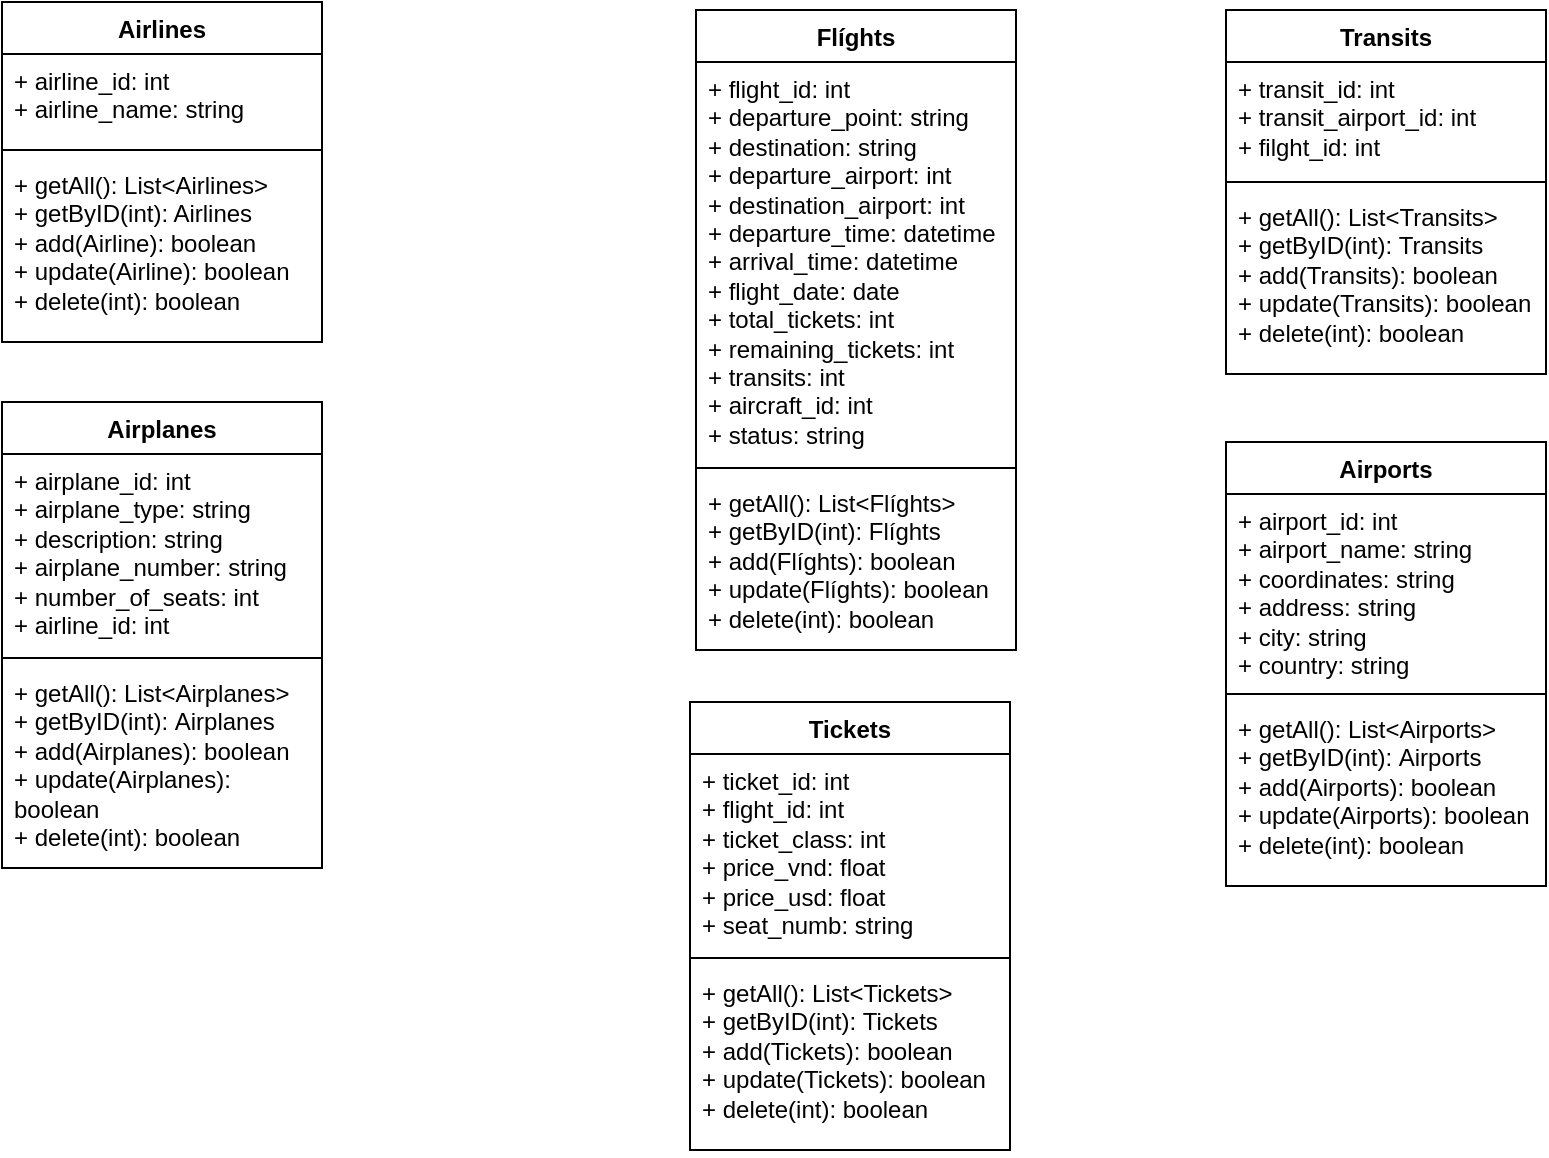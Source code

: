 <mxfile version="22.0.5" type="github">
  <diagram name="Trang-1" id="v32yUExewYINgWVE51j1">
    <mxGraphModel dx="1050" dy="534" grid="0" gridSize="10" guides="1" tooltips="1" connect="1" arrows="1" fold="1" page="1" pageScale="1" pageWidth="2339" pageHeight="3300" math="0" shadow="0">
      <root>
        <mxCell id="0" />
        <mxCell id="1" parent="0" />
        <mxCell id="25dR3GwoNTmbDjpRFgTJ-5" value="Airlines" style="swimlane;fontStyle=1;align=center;verticalAlign=top;childLayout=stackLayout;horizontal=1;startSize=26;horizontalStack=0;resizeParent=1;resizeParentMax=0;resizeLast=0;collapsible=1;marginBottom=0;whiteSpace=wrap;html=1;" vertex="1" parent="1">
          <mxGeometry x="260" y="110" width="160" height="170" as="geometry" />
        </mxCell>
        <mxCell id="25dR3GwoNTmbDjpRFgTJ-6" value="+ airline_id: int&lt;br&gt;+ airline_name: string&lt;br&gt;" style="text;strokeColor=none;fillColor=none;align=left;verticalAlign=top;spacingLeft=4;spacingRight=4;overflow=hidden;rotatable=0;points=[[0,0.5],[1,0.5]];portConstraint=eastwest;whiteSpace=wrap;html=1;" vertex="1" parent="25dR3GwoNTmbDjpRFgTJ-5">
          <mxGeometry y="26" width="160" height="44" as="geometry" />
        </mxCell>
        <mxCell id="25dR3GwoNTmbDjpRFgTJ-7" value="" style="line;strokeWidth=1;fillColor=none;align=left;verticalAlign=middle;spacingTop=-1;spacingLeft=3;spacingRight=3;rotatable=0;labelPosition=right;points=[];portConstraint=eastwest;strokeColor=inherit;" vertex="1" parent="25dR3GwoNTmbDjpRFgTJ-5">
          <mxGeometry y="70" width="160" height="8" as="geometry" />
        </mxCell>
        <mxCell id="25dR3GwoNTmbDjpRFgTJ-8" value="+ getAll(): List&amp;lt;Airlines&amp;gt;&lt;br&gt;+ getByID(int): Airlines&lt;br&gt;+ add(Airline): boolean&lt;br&gt;+ update(Airline): boolean&lt;br&gt;+ delete(int): boolean" style="text;strokeColor=none;fillColor=none;align=left;verticalAlign=top;spacingLeft=4;spacingRight=4;overflow=hidden;rotatable=0;points=[[0,0.5],[1,0.5]];portConstraint=eastwest;whiteSpace=wrap;html=1;" vertex="1" parent="25dR3GwoNTmbDjpRFgTJ-5">
          <mxGeometry y="78" width="160" height="92" as="geometry" />
        </mxCell>
        <mxCell id="25dR3GwoNTmbDjpRFgTJ-9" value="Flíghts" style="swimlane;fontStyle=1;align=center;verticalAlign=top;childLayout=stackLayout;horizontal=1;startSize=26;horizontalStack=0;resizeParent=1;resizeParentMax=0;resizeLast=0;collapsible=1;marginBottom=0;whiteSpace=wrap;html=1;" vertex="1" parent="1">
          <mxGeometry x="607" y="114" width="160" height="320" as="geometry" />
        </mxCell>
        <mxCell id="25dR3GwoNTmbDjpRFgTJ-10" value="+ flight_id: int&lt;br&gt;+ departure_point: string&lt;br&gt;+&amp;nbsp;destination: string&lt;br&gt;+&amp;nbsp;departure_airport: int&lt;br&gt;+&amp;nbsp;destination_airport: int&lt;br&gt;+&amp;nbsp;departure_time: datetime&lt;br&gt;+&amp;nbsp;arrival_time: datetime&lt;br&gt;+&amp;nbsp;flight_date: date&lt;br&gt;+&amp;nbsp;total_tickets: int&lt;br&gt;+&amp;nbsp;remaining_tickets: int&lt;br&gt;+&amp;nbsp;transits: int&lt;span style=&quot;&quot;&gt;&lt;span style=&quot;&quot;&gt;&amp;nbsp;&amp;nbsp;&amp;nbsp;&amp;nbsp;&lt;/span&gt;&lt;/span&gt;&lt;br&gt;+&amp;nbsp;aircraft_id: int&lt;br&gt;+&amp;nbsp;status: string" style="text;strokeColor=none;fillColor=none;align=left;verticalAlign=top;spacingLeft=4;spacingRight=4;overflow=hidden;rotatable=0;points=[[0,0.5],[1,0.5]];portConstraint=eastwest;whiteSpace=wrap;html=1;" vertex="1" parent="25dR3GwoNTmbDjpRFgTJ-9">
          <mxGeometry y="26" width="160" height="199" as="geometry" />
        </mxCell>
        <mxCell id="25dR3GwoNTmbDjpRFgTJ-11" value="" style="line;strokeWidth=1;fillColor=none;align=left;verticalAlign=middle;spacingTop=-1;spacingLeft=3;spacingRight=3;rotatable=0;labelPosition=right;points=[];portConstraint=eastwest;strokeColor=inherit;" vertex="1" parent="25dR3GwoNTmbDjpRFgTJ-9">
          <mxGeometry y="225" width="160" height="8" as="geometry" />
        </mxCell>
        <mxCell id="25dR3GwoNTmbDjpRFgTJ-12" value="+ getAll(): List&amp;lt;Flíghts&amp;gt;&lt;br&gt;+ getByID(int):&amp;nbsp;Flíghts&lt;br&gt;+ add(Flíghts): boolean&lt;br&gt;+ update(Flíghts): boolean&lt;br&gt;+ delete(int): boolean" style="text;strokeColor=none;fillColor=none;align=left;verticalAlign=top;spacingLeft=4;spacingRight=4;overflow=hidden;rotatable=0;points=[[0,0.5],[1,0.5]];portConstraint=eastwest;whiteSpace=wrap;html=1;" vertex="1" parent="25dR3GwoNTmbDjpRFgTJ-9">
          <mxGeometry y="233" width="160" height="87" as="geometry" />
        </mxCell>
        <mxCell id="25dR3GwoNTmbDjpRFgTJ-13" value="Transits" style="swimlane;fontStyle=1;align=center;verticalAlign=top;childLayout=stackLayout;horizontal=1;startSize=26;horizontalStack=0;resizeParent=1;resizeParentMax=0;resizeLast=0;collapsible=1;marginBottom=0;whiteSpace=wrap;html=1;" vertex="1" parent="1">
          <mxGeometry x="872" y="114" width="160" height="182" as="geometry" />
        </mxCell>
        <mxCell id="25dR3GwoNTmbDjpRFgTJ-14" value="+ transit_id: int&lt;br&gt;+&amp;nbsp;transit_airport_id: int&lt;br&gt;+ filght_id: int" style="text;strokeColor=none;fillColor=none;align=left;verticalAlign=top;spacingLeft=4;spacingRight=4;overflow=hidden;rotatable=0;points=[[0,0.5],[1,0.5]];portConstraint=eastwest;whiteSpace=wrap;html=1;" vertex="1" parent="25dR3GwoNTmbDjpRFgTJ-13">
          <mxGeometry y="26" width="160" height="56" as="geometry" />
        </mxCell>
        <mxCell id="25dR3GwoNTmbDjpRFgTJ-15" value="" style="line;strokeWidth=1;fillColor=none;align=left;verticalAlign=middle;spacingTop=-1;spacingLeft=3;spacingRight=3;rotatable=0;labelPosition=right;points=[];portConstraint=eastwest;strokeColor=inherit;" vertex="1" parent="25dR3GwoNTmbDjpRFgTJ-13">
          <mxGeometry y="82" width="160" height="8" as="geometry" />
        </mxCell>
        <mxCell id="25dR3GwoNTmbDjpRFgTJ-16" value="+ getAll(): List&amp;lt;Transits&amp;gt;&lt;br&gt;+ getByID(int):&amp;nbsp;Transits&lt;br&gt;+ add(Transits): boolean&lt;br&gt;+ update(Transits): boolean&lt;br&gt;+ delete(int): boolean" style="text;strokeColor=none;fillColor=none;align=left;verticalAlign=top;spacingLeft=4;spacingRight=4;overflow=hidden;rotatable=0;points=[[0,0.5],[1,0.5]];portConstraint=eastwest;whiteSpace=wrap;html=1;" vertex="1" parent="25dR3GwoNTmbDjpRFgTJ-13">
          <mxGeometry y="90" width="160" height="92" as="geometry" />
        </mxCell>
        <mxCell id="25dR3GwoNTmbDjpRFgTJ-17" value="Airports" style="swimlane;fontStyle=1;align=center;verticalAlign=top;childLayout=stackLayout;horizontal=1;startSize=26;horizontalStack=0;resizeParent=1;resizeParentMax=0;resizeLast=0;collapsible=1;marginBottom=0;whiteSpace=wrap;html=1;" vertex="1" parent="1">
          <mxGeometry x="872" y="330" width="160" height="222" as="geometry" />
        </mxCell>
        <mxCell id="25dR3GwoNTmbDjpRFgTJ-18" value="+ airport_id: int&lt;br&gt;+&amp;nbsp;airport_name: string&lt;br&gt;+&amp;nbsp;coordinates: string&lt;br&gt;+&amp;nbsp;address: string&lt;br&gt;+&amp;nbsp;city: string&lt;br&gt;+ country: string" style="text;strokeColor=none;fillColor=none;align=left;verticalAlign=top;spacingLeft=4;spacingRight=4;overflow=hidden;rotatable=0;points=[[0,0.5],[1,0.5]];portConstraint=eastwest;whiteSpace=wrap;html=1;" vertex="1" parent="25dR3GwoNTmbDjpRFgTJ-17">
          <mxGeometry y="26" width="160" height="96" as="geometry" />
        </mxCell>
        <mxCell id="25dR3GwoNTmbDjpRFgTJ-19" value="" style="line;strokeWidth=1;fillColor=none;align=left;verticalAlign=middle;spacingTop=-1;spacingLeft=3;spacingRight=3;rotatable=0;labelPosition=right;points=[];portConstraint=eastwest;strokeColor=inherit;" vertex="1" parent="25dR3GwoNTmbDjpRFgTJ-17">
          <mxGeometry y="122" width="160" height="8" as="geometry" />
        </mxCell>
        <mxCell id="25dR3GwoNTmbDjpRFgTJ-20" value="+ getAll(): List&amp;lt;Airports&amp;gt;&lt;br&gt;+ getByID(int):&amp;nbsp;Airports&lt;br&gt;+ add(Airports): boolean&lt;br&gt;+ update(Airports): boolean&lt;br&gt;+ delete(int): boolean" style="text;strokeColor=none;fillColor=none;align=left;verticalAlign=top;spacingLeft=4;spacingRight=4;overflow=hidden;rotatable=0;points=[[0,0.5],[1,0.5]];portConstraint=eastwest;whiteSpace=wrap;html=1;" vertex="1" parent="25dR3GwoNTmbDjpRFgTJ-17">
          <mxGeometry y="130" width="160" height="92" as="geometry" />
        </mxCell>
        <mxCell id="25dR3GwoNTmbDjpRFgTJ-21" value="Airplanes" style="swimlane;fontStyle=1;align=center;verticalAlign=top;childLayout=stackLayout;horizontal=1;startSize=26;horizontalStack=0;resizeParent=1;resizeParentMax=0;resizeLast=0;collapsible=1;marginBottom=0;whiteSpace=wrap;html=1;" vertex="1" parent="1">
          <mxGeometry x="260" y="310" width="160" height="233" as="geometry" />
        </mxCell>
        <mxCell id="25dR3GwoNTmbDjpRFgTJ-22" value="+ airplane_id: int&lt;br&gt;+&amp;nbsp;airplane_type: string&lt;br&gt;+&amp;nbsp;description: string&lt;br&gt;+&amp;nbsp;airplane_number: string&lt;br&gt;+&amp;nbsp;number_of_seats: int&lt;br&gt;+&amp;nbsp;airline_id: int" style="text;strokeColor=none;fillColor=none;align=left;verticalAlign=top;spacingLeft=4;spacingRight=4;overflow=hidden;rotatable=0;points=[[0,0.5],[1,0.5]];portConstraint=eastwest;whiteSpace=wrap;html=1;" vertex="1" parent="25dR3GwoNTmbDjpRFgTJ-21">
          <mxGeometry y="26" width="160" height="98" as="geometry" />
        </mxCell>
        <mxCell id="25dR3GwoNTmbDjpRFgTJ-23" value="" style="line;strokeWidth=1;fillColor=none;align=left;verticalAlign=middle;spacingTop=-1;spacingLeft=3;spacingRight=3;rotatable=0;labelPosition=right;points=[];portConstraint=eastwest;strokeColor=inherit;" vertex="1" parent="25dR3GwoNTmbDjpRFgTJ-21">
          <mxGeometry y="124" width="160" height="8" as="geometry" />
        </mxCell>
        <mxCell id="25dR3GwoNTmbDjpRFgTJ-24" value="+ getAll(): List&amp;lt;Airplanes&amp;gt;&lt;br&gt;+ getByID(int):&amp;nbsp;Airplanes&lt;br&gt;+ add(Airplanes): boolean&lt;br&gt;+ update(Airplanes): boolean&lt;br&gt;+ delete(int): boolean" style="text;strokeColor=none;fillColor=none;align=left;verticalAlign=top;spacingLeft=4;spacingRight=4;overflow=hidden;rotatable=0;points=[[0,0.5],[1,0.5]];portConstraint=eastwest;whiteSpace=wrap;html=1;" vertex="1" parent="25dR3GwoNTmbDjpRFgTJ-21">
          <mxGeometry y="132" width="160" height="101" as="geometry" />
        </mxCell>
        <mxCell id="25dR3GwoNTmbDjpRFgTJ-25" value="Tickets" style="swimlane;fontStyle=1;align=center;verticalAlign=top;childLayout=stackLayout;horizontal=1;startSize=26;horizontalStack=0;resizeParent=1;resizeParentMax=0;resizeLast=0;collapsible=1;marginBottom=0;whiteSpace=wrap;html=1;" vertex="1" parent="1">
          <mxGeometry x="604" y="460" width="160" height="224" as="geometry" />
        </mxCell>
        <mxCell id="25dR3GwoNTmbDjpRFgTJ-26" value="+ ticket_id: int&lt;br&gt;+&amp;nbsp;flight_id: int&lt;br&gt;+&amp;nbsp;ticket_class: int&lt;br&gt;+&amp;nbsp;price_vnd: float&lt;br&gt;+&amp;nbsp;price_usd: float&lt;br&gt;+&amp;nbsp;seat_numb: string" style="text;strokeColor=none;fillColor=none;align=left;verticalAlign=top;spacingLeft=4;spacingRight=4;overflow=hidden;rotatable=0;points=[[0,0.5],[1,0.5]];portConstraint=eastwest;whiteSpace=wrap;html=1;" vertex="1" parent="25dR3GwoNTmbDjpRFgTJ-25">
          <mxGeometry y="26" width="160" height="98" as="geometry" />
        </mxCell>
        <mxCell id="25dR3GwoNTmbDjpRFgTJ-27" value="" style="line;strokeWidth=1;fillColor=none;align=left;verticalAlign=middle;spacingTop=-1;spacingLeft=3;spacingRight=3;rotatable=0;labelPosition=right;points=[];portConstraint=eastwest;strokeColor=inherit;" vertex="1" parent="25dR3GwoNTmbDjpRFgTJ-25">
          <mxGeometry y="124" width="160" height="8" as="geometry" />
        </mxCell>
        <mxCell id="25dR3GwoNTmbDjpRFgTJ-28" value="+ getAll(): List&amp;lt;Tickets&amp;gt;&lt;br&gt;+ getByID(int):&amp;nbsp;Tickets&lt;br&gt;+ add(Tickets): boolean&lt;br&gt;+ update(Tickets): boolean&lt;br&gt;+ delete(int): boolean" style="text;strokeColor=none;fillColor=none;align=left;verticalAlign=top;spacingLeft=4;spacingRight=4;overflow=hidden;rotatable=0;points=[[0,0.5],[1,0.5]];portConstraint=eastwest;whiteSpace=wrap;html=1;" vertex="1" parent="25dR3GwoNTmbDjpRFgTJ-25">
          <mxGeometry y="132" width="160" height="92" as="geometry" />
        </mxCell>
      </root>
    </mxGraphModel>
  </diagram>
</mxfile>
